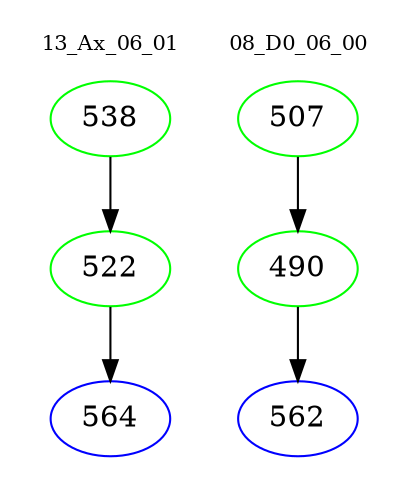digraph{
subgraph cluster_0 {
color = white
label = "13_Ax_06_01";
fontsize=10;
T0_538 [label="538", color="green"]
T0_538 -> T0_522 [color="black"]
T0_522 [label="522", color="green"]
T0_522 -> T0_564 [color="black"]
T0_564 [label="564", color="blue"]
}
subgraph cluster_1 {
color = white
label = "08_D0_06_00";
fontsize=10;
T1_507 [label="507", color="green"]
T1_507 -> T1_490 [color="black"]
T1_490 [label="490", color="green"]
T1_490 -> T1_562 [color="black"]
T1_562 [label="562", color="blue"]
}
}
